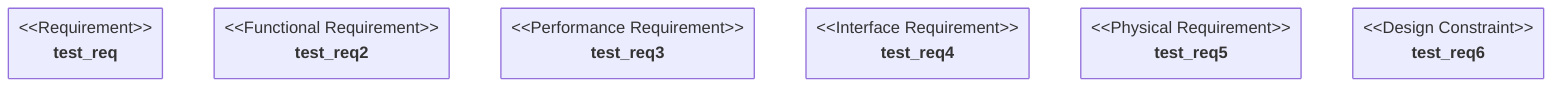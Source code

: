 %% SYNTAX TEST "source.mermaid" "requirement diagram test"

requirementDiagram
%% <------------------ keyword.control.mermaid
    %% a comment
%%  ^^^^^^^^^^^^ comment
    requirement test_req {
%%  ^^^^^^^^^^^ keyword.control.mermaid
%%              ^^^^^^^^ variable
%%                       ^ keyword.control.mermaid
    }
%%  ^ keyword.control.mermaid

    functionalRequirement test_req2 {
%%  ^^^^^^^^^^^^^^^^^^^^^ keyword.control.mermaid
%%                        ^^^^^^^^^ variable
%%                                  ^ keyword.control.mermaid
    }
%%  ^ keyword.control.mermaid

    performanceRequirement test_req3 {
%%  ^^^^^^^^^^^^^^^^^^^^^^ keyword.control.mermaid
%%                         ^^^^^^^^^ variable
%%                                   ^ keyword.control.mermaid
    }
%%  ^ keyword.control.mermaid

    interfaceRequirement test_req4 {
%%  ^^^^^^^^^^^^^^^^^^^^ keyword.control.mermaid
%%                       ^^^^^^^^^ variable
%%                                 ^ keyword.control.mermaid
    }
%%  ^ keyword.control.mermaid

    physicalRequirement test_req5 {
%%  ^^^^^^^^^^^^^^^^^^^ keyword.control.mermaid
%%                      ^^^^^^^^^ variable
%%                                ^ keyword.control.mermaid
    }
%%  ^ keyword.control.mermaid

    designConstraint test_req6 {
%%  ^^^^^^^^^^^^^^^^ keyword.control.mermaid
%%                   ^^^^^^^^^ variable
%%                             ^ keyword.control.mermaid
    }
%%  ^ keyword.control.mermaid
